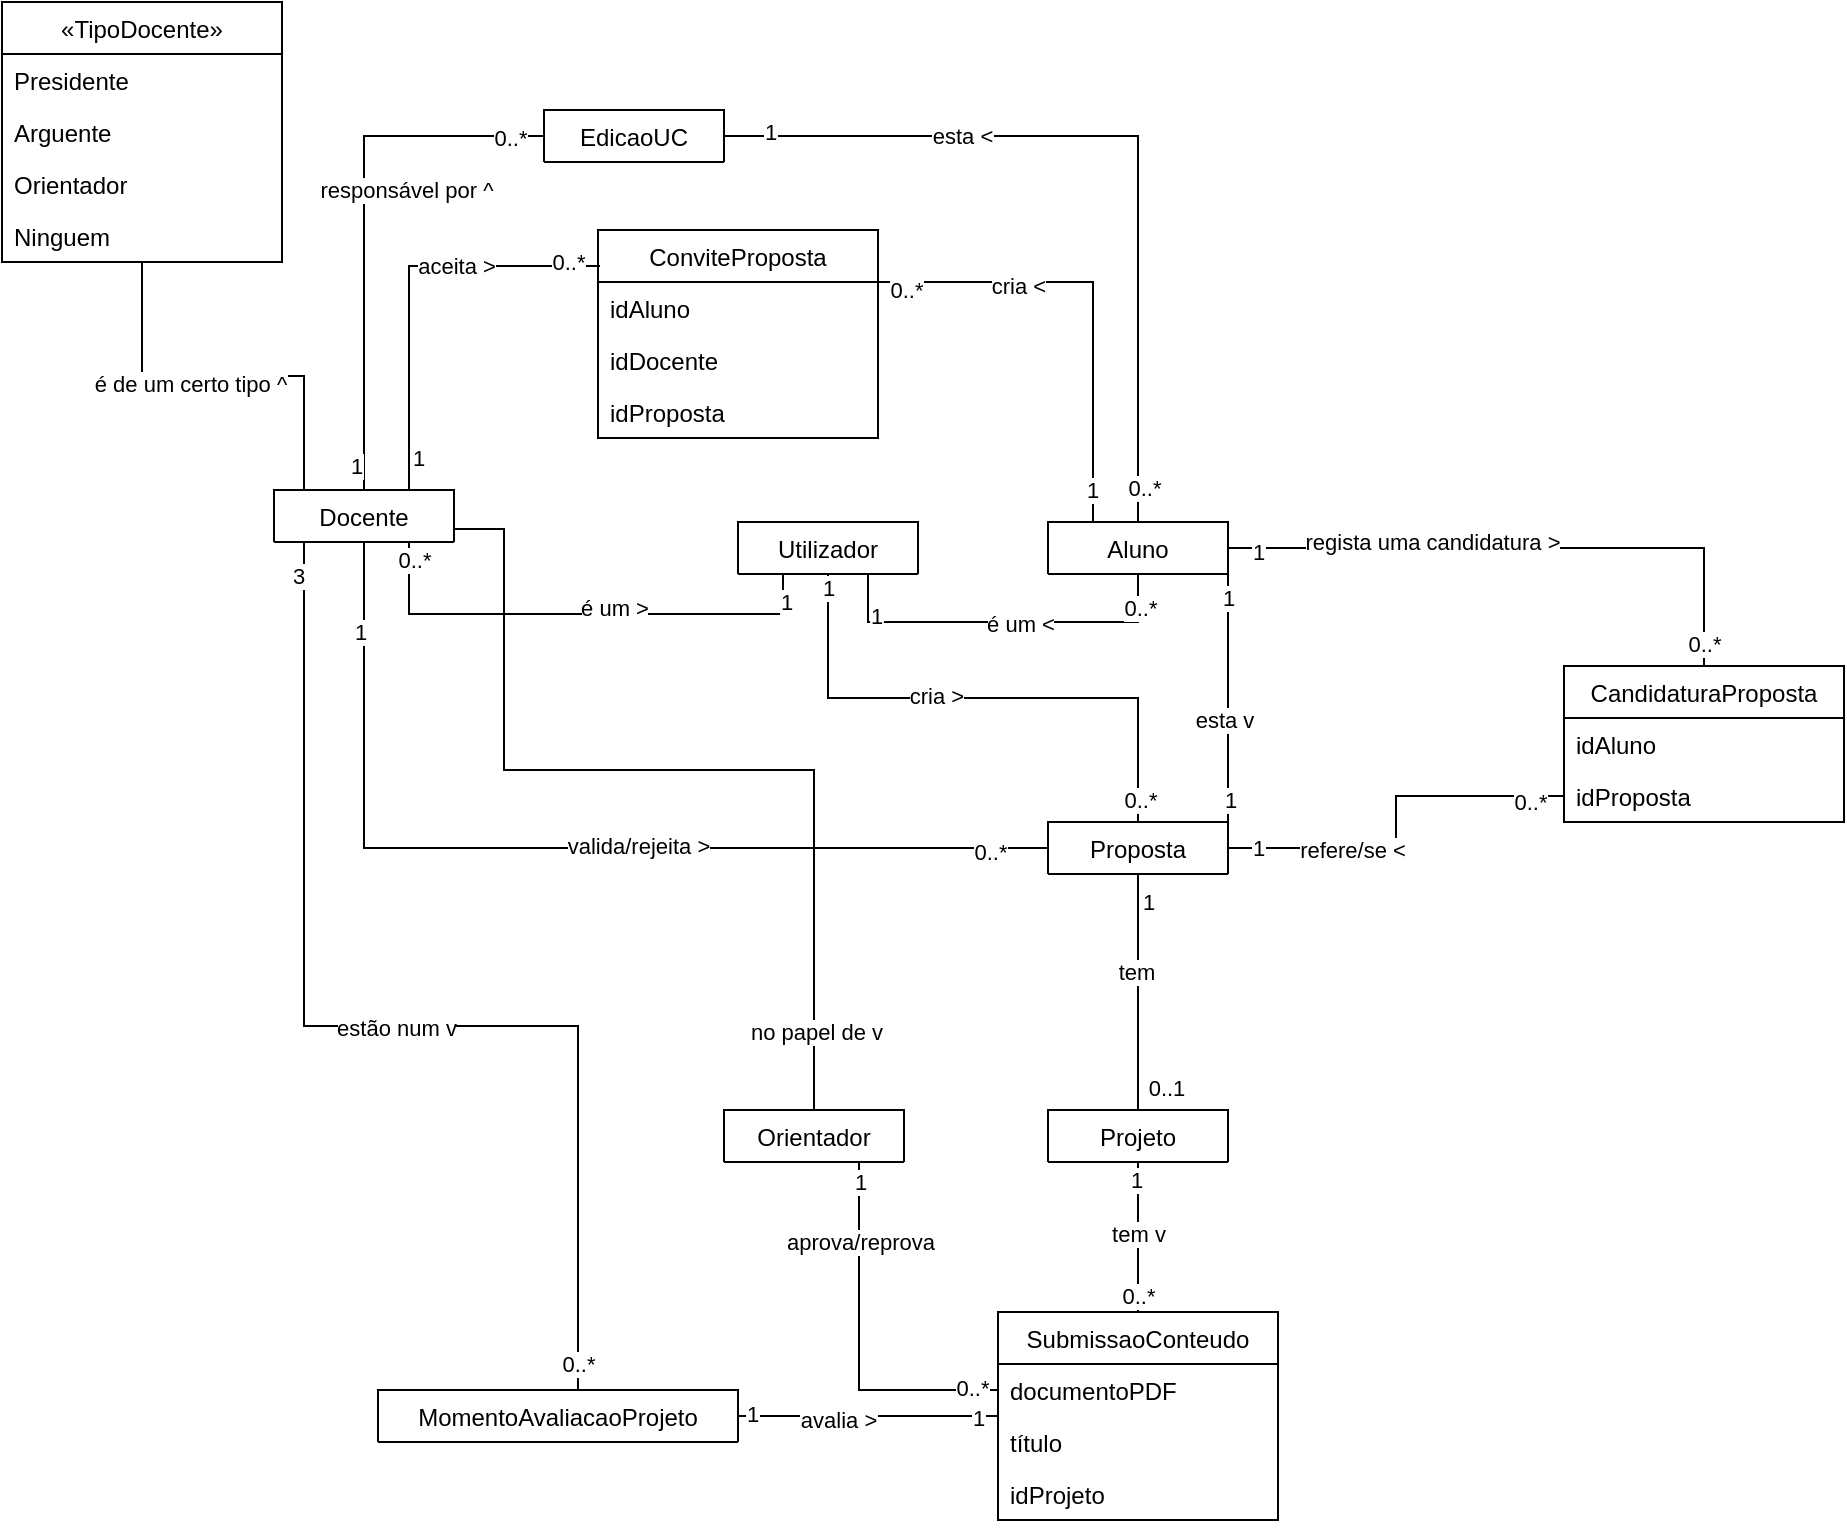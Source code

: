 <mxfile version="19.0.0"><diagram id="ODw53HSgqLxPGC6B8d3J" name="Page-2"><mxGraphModel dx="2381" dy="-672" grid="1" gridSize="10" guides="1" tooltips="1" connect="1" arrows="1" fold="1" page="0" pageScale="1" pageWidth="827" pageHeight="1169" background="#ffffff" math="0" shadow="0"><root><mxCell id="0"/><mxCell id="1" parent="0"/><mxCell id="f_tyniy0Z1bPyX9tqxe1-1" value="EdicaoUC" style="swimlane;fontStyle=0;childLayout=stackLayout;horizontal=1;startSize=26;fillColor=none;horizontalStack=0;resizeParent=1;resizeParentMax=0;resizeLast=0;collapsible=1;marginBottom=0;" vertex="1" collapsed="1" parent="1"><mxGeometry x="-580" y="1300" width="90" height="26" as="geometry"><mxRectangle x="-600" y="1360" width="140" height="104" as="alternateBounds"/></mxGeometry></mxCell><mxCell id="f_tyniy0Z1bPyX9tqxe1-2" value="+ field: type" style="text;strokeColor=none;fillColor=none;align=left;verticalAlign=top;spacingLeft=4;spacingRight=4;overflow=hidden;rotatable=0;points=[[0,0.5],[1,0.5]];portConstraint=eastwest;" vertex="1" parent="f_tyniy0Z1bPyX9tqxe1-1"><mxGeometry y="26" width="140" height="26" as="geometry"/></mxCell><mxCell id="f_tyniy0Z1bPyX9tqxe1-3" value="+ field: type" style="text;strokeColor=none;fillColor=none;align=left;verticalAlign=top;spacingLeft=4;spacingRight=4;overflow=hidden;rotatable=0;points=[[0,0.5],[1,0.5]];portConstraint=eastwest;" vertex="1" parent="f_tyniy0Z1bPyX9tqxe1-1"><mxGeometry y="52" width="140" height="26" as="geometry"/></mxCell><mxCell id="f_tyniy0Z1bPyX9tqxe1-4" value="+ field: type" style="text;strokeColor=none;fillColor=none;align=left;verticalAlign=top;spacingLeft=4;spacingRight=4;overflow=hidden;rotatable=0;points=[[0,0.5],[1,0.5]];portConstraint=eastwest;" vertex="1" parent="f_tyniy0Z1bPyX9tqxe1-1"><mxGeometry y="78" width="140" height="26" as="geometry"/></mxCell><mxCell id="f_tyniy0Z1bPyX9tqxe1-5" style="edgeStyle=orthogonalEdgeStyle;rounded=0;orthogonalLoop=1;jettySize=auto;html=1;exitX=0.5;exitY=1;exitDx=0;exitDy=0;entryX=0.5;entryY=0;entryDx=0;entryDy=0;endArrow=none;endFill=0;" edge="1" parent="1" source="f_tyniy0Z1bPyX9tqxe1-12" target="f_tyniy0Z1bPyX9tqxe1-19"><mxGeometry relative="1" as="geometry"/></mxCell><mxCell id="f_tyniy0Z1bPyX9tqxe1-6" value="0..*" style="edgeLabel;html=1;align=center;verticalAlign=middle;resizable=0;points=[];" vertex="1" connectable="0" parent="f_tyniy0Z1bPyX9tqxe1-5"><mxGeometry x="0.916" y="1" relative="1" as="geometry"><mxPoint as="offset"/></mxGeometry></mxCell><mxCell id="f_tyniy0Z1bPyX9tqxe1-7" value="1" style="edgeLabel;html=1;align=center;verticalAlign=middle;resizable=0;points=[];" vertex="1" connectable="0" parent="f_tyniy0Z1bPyX9tqxe1-5"><mxGeometry x="-0.949" relative="1" as="geometry"><mxPoint as="offset"/></mxGeometry></mxCell><mxCell id="f_tyniy0Z1bPyX9tqxe1-8" value="cria &amp;gt;" style="edgeLabel;html=1;align=center;verticalAlign=middle;resizable=0;points=[];" vertex="1" connectable="0" parent="f_tyniy0Z1bPyX9tqxe1-5"><mxGeometry x="-0.173" y="1" relative="1" as="geometry"><mxPoint as="offset"/></mxGeometry></mxCell><mxCell id="f_tyniy0Z1bPyX9tqxe1-9" style="edgeStyle=orthogonalEdgeStyle;rounded=0;orthogonalLoop=1;jettySize=auto;html=1;exitX=0.25;exitY=1;exitDx=0;exitDy=0;entryX=0.75;entryY=1;entryDx=0;entryDy=0;endArrow=none;endFill=0;" edge="1" parent="1" source="f_tyniy0Z1bPyX9tqxe1-12" target="f_tyniy0Z1bPyX9tqxe1-42"><mxGeometry relative="1" as="geometry"/></mxCell><mxCell id="f_tyniy0Z1bPyX9tqxe1-10" value="0..*" style="edgeLabel;html=1;align=center;verticalAlign=middle;resizable=0;points=[];" vertex="1" connectable="0" parent="f_tyniy0Z1bPyX9tqxe1-9"><mxGeometry x="0.931" y="-2" relative="1" as="geometry"><mxPoint as="offset"/></mxGeometry></mxCell><mxCell id="f_tyniy0Z1bPyX9tqxe1-11" value="1" style="edgeLabel;html=1;align=center;verticalAlign=middle;resizable=0;points=[];" vertex="1" connectable="0" parent="f_tyniy0Z1bPyX9tqxe1-9"><mxGeometry x="-0.885" y="1" relative="1" as="geometry"><mxPoint as="offset"/></mxGeometry></mxCell><mxCell id="4tEnYNPIRffb4klg-H3z-65" value="é um &amp;gt;" style="edgeLabel;html=1;align=center;verticalAlign=middle;resizable=0;points=[];" vertex="1" connectable="0" parent="f_tyniy0Z1bPyX9tqxe1-9"><mxGeometry x="-0.135" y="-3" relative="1" as="geometry"><mxPoint as="offset"/></mxGeometry></mxCell><mxCell id="f_tyniy0Z1bPyX9tqxe1-12" value="Utilizador" style="swimlane;fontStyle=0;childLayout=stackLayout;horizontal=1;startSize=26;fillColor=none;horizontalStack=0;resizeParent=1;resizeParentMax=0;resizeLast=0;collapsible=1;marginBottom=0;" vertex="1" collapsed="1" parent="1"><mxGeometry x="-483" y="1506" width="90" height="26" as="geometry"><mxRectangle x="-600" y="1360" width="140" height="104" as="alternateBounds"/></mxGeometry></mxCell><mxCell id="f_tyniy0Z1bPyX9tqxe1-13" value="+ field: type" style="text;strokeColor=none;fillColor=none;align=left;verticalAlign=top;spacingLeft=4;spacingRight=4;overflow=hidden;rotatable=0;points=[[0,0.5],[1,0.5]];portConstraint=eastwest;" vertex="1" parent="f_tyniy0Z1bPyX9tqxe1-12"><mxGeometry y="26" width="140" height="26" as="geometry"/></mxCell><mxCell id="f_tyniy0Z1bPyX9tqxe1-14" value="+ field: type" style="text;strokeColor=none;fillColor=none;align=left;verticalAlign=top;spacingLeft=4;spacingRight=4;overflow=hidden;rotatable=0;points=[[0,0.5],[1,0.5]];portConstraint=eastwest;" vertex="1" parent="f_tyniy0Z1bPyX9tqxe1-12"><mxGeometry y="52" width="140" height="26" as="geometry"/></mxCell><mxCell id="f_tyniy0Z1bPyX9tqxe1-15" value="+ field: type" style="text;strokeColor=none;fillColor=none;align=left;verticalAlign=top;spacingLeft=4;spacingRight=4;overflow=hidden;rotatable=0;points=[[0,0.5],[1,0.5]];portConstraint=eastwest;" vertex="1" parent="f_tyniy0Z1bPyX9tqxe1-12"><mxGeometry y="78" width="140" height="26" as="geometry"/></mxCell><mxCell id="f_tyniy0Z1bPyX9tqxe1-16" style="edgeStyle=orthogonalEdgeStyle;rounded=0;orthogonalLoop=1;jettySize=auto;html=1;exitX=0.5;exitY=1;exitDx=0;exitDy=0;entryX=0.5;entryY=0;entryDx=0;entryDy=0;endArrow=none;endFill=0;" edge="1" parent="1" source="f_tyniy0Z1bPyX9tqxe1-19" target="f_tyniy0Z1bPyX9tqxe1-23"><mxGeometry relative="1" as="geometry"/></mxCell><mxCell id="f_tyniy0Z1bPyX9tqxe1-17" value="0..1" style="edgeLabel;html=1;align=center;verticalAlign=middle;resizable=0;points=[];" vertex="1" connectable="0" parent="f_tyniy0Z1bPyX9tqxe1-16"><mxGeometry x="0.673" y="1" relative="1" as="geometry"><mxPoint x="13" y="8" as="offset"/></mxGeometry></mxCell><mxCell id="f_tyniy0Z1bPyX9tqxe1-18" value="1" style="edgeLabel;html=1;align=center;verticalAlign=middle;resizable=0;points=[];" vertex="1" connectable="0" parent="f_tyniy0Z1bPyX9tqxe1-16"><mxGeometry x="-0.77" y="1" relative="1" as="geometry"><mxPoint x="4" as="offset"/></mxGeometry></mxCell><mxCell id="4tEnYNPIRffb4klg-H3z-45" value="tem" style="edgeLabel;html=1;align=center;verticalAlign=middle;resizable=0;points=[];" vertex="1" connectable="0" parent="f_tyniy0Z1bPyX9tqxe1-16"><mxGeometry x="-0.181" y="-1" relative="1" as="geometry"><mxPoint as="offset"/></mxGeometry></mxCell><mxCell id="f_tyniy0Z1bPyX9tqxe1-19" value="Proposta" style="swimlane;fontStyle=0;childLayout=stackLayout;horizontal=1;startSize=26;fillColor=none;horizontalStack=0;resizeParent=1;resizeParentMax=0;resizeLast=0;collapsible=1;marginBottom=0;" vertex="1" collapsed="1" parent="1"><mxGeometry x="-328" y="1656" width="90" height="26" as="geometry"><mxRectangle x="-600" y="1360" width="140" height="104" as="alternateBounds"/></mxGeometry></mxCell><mxCell id="f_tyniy0Z1bPyX9tqxe1-20" value="+ field: type" style="text;strokeColor=none;fillColor=none;align=left;verticalAlign=top;spacingLeft=4;spacingRight=4;overflow=hidden;rotatable=0;points=[[0,0.5],[1,0.5]];portConstraint=eastwest;" vertex="1" parent="f_tyniy0Z1bPyX9tqxe1-19"><mxGeometry y="26" width="140" height="26" as="geometry"/></mxCell><mxCell id="f_tyniy0Z1bPyX9tqxe1-21" value="+ field: type" style="text;strokeColor=none;fillColor=none;align=left;verticalAlign=top;spacingLeft=4;spacingRight=4;overflow=hidden;rotatable=0;points=[[0,0.5],[1,0.5]];portConstraint=eastwest;" vertex="1" parent="f_tyniy0Z1bPyX9tqxe1-19"><mxGeometry y="52" width="140" height="26" as="geometry"/></mxCell><mxCell id="f_tyniy0Z1bPyX9tqxe1-22" value="+ field: type" style="text;strokeColor=none;fillColor=none;align=left;verticalAlign=top;spacingLeft=4;spacingRight=4;overflow=hidden;rotatable=0;points=[[0,0.5],[1,0.5]];portConstraint=eastwest;" vertex="1" parent="f_tyniy0Z1bPyX9tqxe1-19"><mxGeometry y="78" width="140" height="26" as="geometry"/></mxCell><mxCell id="f_tyniy0Z1bPyX9tqxe1-23" value="Projeto" style="swimlane;fontStyle=0;childLayout=stackLayout;horizontal=1;startSize=26;fillColor=none;horizontalStack=0;resizeParent=1;resizeParentMax=0;resizeLast=0;collapsible=1;marginBottom=0;" vertex="1" collapsed="1" parent="1"><mxGeometry x="-328" y="1800" width="90" height="26" as="geometry"><mxRectangle x="-600" y="1360" width="140" height="104" as="alternateBounds"/></mxGeometry></mxCell><mxCell id="f_tyniy0Z1bPyX9tqxe1-24" value="+ field: type" style="text;strokeColor=none;fillColor=none;align=left;verticalAlign=top;spacingLeft=4;spacingRight=4;overflow=hidden;rotatable=0;points=[[0,0.5],[1,0.5]];portConstraint=eastwest;" vertex="1" parent="f_tyniy0Z1bPyX9tqxe1-23"><mxGeometry y="26" width="140" height="26" as="geometry"/></mxCell><mxCell id="f_tyniy0Z1bPyX9tqxe1-25" value="+ field: type" style="text;strokeColor=none;fillColor=none;align=left;verticalAlign=top;spacingLeft=4;spacingRight=4;overflow=hidden;rotatable=0;points=[[0,0.5],[1,0.5]];portConstraint=eastwest;" vertex="1" parent="f_tyniy0Z1bPyX9tqxe1-23"><mxGeometry y="52" width="140" height="26" as="geometry"/></mxCell><mxCell id="f_tyniy0Z1bPyX9tqxe1-26" value="+ field: type" style="text;strokeColor=none;fillColor=none;align=left;verticalAlign=top;spacingLeft=4;spacingRight=4;overflow=hidden;rotatable=0;points=[[0,0.5],[1,0.5]];portConstraint=eastwest;" vertex="1" parent="f_tyniy0Z1bPyX9tqxe1-23"><mxGeometry y="78" width="140" height="26" as="geometry"/></mxCell><mxCell id="f_tyniy0Z1bPyX9tqxe1-27" value="MomentoAvaliacaoProjeto" style="swimlane;fontStyle=0;childLayout=stackLayout;horizontal=1;startSize=26;fillColor=none;horizontalStack=0;resizeParent=1;resizeParentMax=0;resizeLast=0;collapsible=1;marginBottom=0;" vertex="1" collapsed="1" parent="1"><mxGeometry x="-663" y="1940" width="180" height="26" as="geometry"><mxRectangle x="-600" y="1360" width="140" height="104" as="alternateBounds"/></mxGeometry></mxCell><mxCell id="f_tyniy0Z1bPyX9tqxe1-28" value="+ field: type" style="text;strokeColor=none;fillColor=none;align=left;verticalAlign=top;spacingLeft=4;spacingRight=4;overflow=hidden;rotatable=0;points=[[0,0.5],[1,0.5]];portConstraint=eastwest;" vertex="1" parent="f_tyniy0Z1bPyX9tqxe1-27"><mxGeometry y="26" width="140" height="26" as="geometry"/></mxCell><mxCell id="f_tyniy0Z1bPyX9tqxe1-29" value="+ field: type" style="text;strokeColor=none;fillColor=none;align=left;verticalAlign=top;spacingLeft=4;spacingRight=4;overflow=hidden;rotatable=0;points=[[0,0.5],[1,0.5]];portConstraint=eastwest;" vertex="1" parent="f_tyniy0Z1bPyX9tqxe1-27"><mxGeometry y="52" width="140" height="26" as="geometry"/></mxCell><mxCell id="f_tyniy0Z1bPyX9tqxe1-30" value="+ field: type" style="text;strokeColor=none;fillColor=none;align=left;verticalAlign=top;spacingLeft=4;spacingRight=4;overflow=hidden;rotatable=0;points=[[0,0.5],[1,0.5]];portConstraint=eastwest;" vertex="1" parent="f_tyniy0Z1bPyX9tqxe1-27"><mxGeometry y="78" width="140" height="26" as="geometry"/></mxCell><mxCell id="f_tyniy0Z1bPyX9tqxe1-32" style="edgeStyle=orthogonalEdgeStyle;rounded=0;orthogonalLoop=1;jettySize=auto;html=1;exitX=0.5;exitY=0;exitDx=0;exitDy=0;entryX=0;entryY=0.5;entryDx=0;entryDy=0;endArrow=none;endFill=0;" edge="1" parent="1" source="f_tyniy0Z1bPyX9tqxe1-42" target="f_tyniy0Z1bPyX9tqxe1-1"><mxGeometry relative="1" as="geometry"/></mxCell><mxCell id="f_tyniy0Z1bPyX9tqxe1-33" value="1" style="edgeLabel;html=1;align=center;verticalAlign=middle;resizable=0;points=[];" vertex="1" connectable="0" parent="f_tyniy0Z1bPyX9tqxe1-32"><mxGeometry x="-0.91" y="4" relative="1" as="geometry"><mxPoint as="offset"/></mxGeometry></mxCell><mxCell id="f_tyniy0Z1bPyX9tqxe1-34" value="0..*" style="edgeLabel;html=1;align=center;verticalAlign=middle;resizable=0;points=[];" vertex="1" connectable="0" parent="f_tyniy0Z1bPyX9tqxe1-32"><mxGeometry x="0.873" y="-1" relative="1" as="geometry"><mxPoint as="offset"/></mxGeometry></mxCell><mxCell id="4tEnYNPIRffb4klg-H3z-51" value="responsável por ^" style="edgeLabel;html=1;align=center;verticalAlign=middle;resizable=0;points=[];" vertex="1" connectable="0" parent="f_tyniy0Z1bPyX9tqxe1-32"><mxGeometry x="0.482" y="-3" relative="1" as="geometry"><mxPoint y="24" as="offset"/></mxGeometry></mxCell><mxCell id="f_tyniy0Z1bPyX9tqxe1-35" style="edgeStyle=orthogonalEdgeStyle;rounded=0;orthogonalLoop=1;jettySize=auto;html=1;exitX=0.5;exitY=1;exitDx=0;exitDy=0;entryX=0;entryY=0.5;entryDx=0;entryDy=0;endArrow=none;endFill=0;" edge="1" parent="1" source="f_tyniy0Z1bPyX9tqxe1-42" target="f_tyniy0Z1bPyX9tqxe1-19"><mxGeometry relative="1" as="geometry"><mxPoint x="-523" y="1612" as="sourcePoint"/><Array as="points"><mxPoint x="-670" y="1669"/></Array></mxGeometry></mxCell><mxCell id="f_tyniy0Z1bPyX9tqxe1-36" value="valida/rejeita &amp;gt;" style="edgeLabel;html=1;align=center;verticalAlign=middle;resizable=0;points=[];" vertex="1" connectable="0" parent="f_tyniy0Z1bPyX9tqxe1-35"><mxGeometry x="0.169" y="1" relative="1" as="geometry"><mxPoint as="offset"/></mxGeometry></mxCell><mxCell id="f_tyniy0Z1bPyX9tqxe1-37" value="0..*" style="edgeLabel;html=1;align=center;verticalAlign=middle;resizable=0;points=[];" vertex="1" connectable="0" parent="f_tyniy0Z1bPyX9tqxe1-35"><mxGeometry x="0.883" y="-2" relative="1" as="geometry"><mxPoint as="offset"/></mxGeometry></mxCell><mxCell id="f_tyniy0Z1bPyX9tqxe1-38" value="1" style="edgeLabel;html=1;align=center;verticalAlign=middle;resizable=0;points=[];" vertex="1" connectable="0" parent="f_tyniy0Z1bPyX9tqxe1-35"><mxGeometry x="-0.82" y="-2" relative="1" as="geometry"><mxPoint as="offset"/></mxGeometry></mxCell><mxCell id="f_tyniy0Z1bPyX9tqxe1-39" style="edgeStyle=orthogonalEdgeStyle;rounded=0;orthogonalLoop=1;jettySize=auto;html=1;exitX=0.75;exitY=0;exitDx=0;exitDy=0;entryX=0.007;entryY=0.173;entryDx=0;entryDy=0;entryPerimeter=0;endArrow=none;endFill=0;" edge="1" parent="1" source="f_tyniy0Z1bPyX9tqxe1-42" target="f_tyniy0Z1bPyX9tqxe1-69"><mxGeometry relative="1" as="geometry"/></mxCell><mxCell id="f_tyniy0Z1bPyX9tqxe1-40" value="0..*" style="edgeLabel;html=1;align=center;verticalAlign=middle;resizable=0;points=[];" vertex="1" connectable="0" parent="f_tyniy0Z1bPyX9tqxe1-39"><mxGeometry x="0.836" y="2" relative="1" as="geometry"><mxPoint x="1" as="offset"/></mxGeometry></mxCell><mxCell id="f_tyniy0Z1bPyX9tqxe1-41" value="1" style="edgeLabel;html=1;align=center;verticalAlign=middle;resizable=0;points=[];" vertex="1" connectable="0" parent="f_tyniy0Z1bPyX9tqxe1-39"><mxGeometry x="-0.846" y="-3" relative="1" as="geometry"><mxPoint x="1" as="offset"/></mxGeometry></mxCell><mxCell id="4tEnYNPIRffb4klg-H3z-49" value="aceita &amp;gt;" style="edgeLabel;html=1;align=center;verticalAlign=middle;resizable=0;points=[];" vertex="1" connectable="0" parent="f_tyniy0Z1bPyX9tqxe1-39"><mxGeometry x="0.304" relative="1" as="geometry"><mxPoint as="offset"/></mxGeometry></mxCell><mxCell id="4tEnYNPIRffb4klg-H3z-37" style="edgeStyle=orthogonalEdgeStyle;rounded=0;orthogonalLoop=1;jettySize=auto;html=1;endArrow=none;endFill=0;" edge="1" parent="1" source="f_tyniy0Z1bPyX9tqxe1-42" target="f_tyniy0Z1bPyX9tqxe1-27"><mxGeometry relative="1" as="geometry"><Array as="points"><mxPoint x="-700" y="1758"/><mxPoint x="-563" y="1758"/></Array></mxGeometry></mxCell><mxCell id="4tEnYNPIRffb4klg-H3z-38" value="0..*" style="edgeLabel;html=1;align=center;verticalAlign=middle;resizable=0;points=[];" vertex="1" connectable="0" parent="4tEnYNPIRffb4klg-H3z-37"><mxGeometry x="0.952" relative="1" as="geometry"><mxPoint as="offset"/></mxGeometry></mxCell><mxCell id="4tEnYNPIRffb4klg-H3z-39" value="3" style="edgeLabel;html=1;align=center;verticalAlign=middle;resizable=0;points=[];" vertex="1" connectable="0" parent="4tEnYNPIRffb4klg-H3z-37"><mxGeometry x="-0.942" y="-3" relative="1" as="geometry"><mxPoint as="offset"/></mxGeometry></mxCell><mxCell id="4tEnYNPIRffb4klg-H3z-44" value="estão num v" style="edgeLabel;html=1;align=center;verticalAlign=middle;resizable=0;points=[];" vertex="1" connectable="0" parent="4tEnYNPIRffb4klg-H3z-37"><mxGeometry x="0.026" y="-1" relative="1" as="geometry"><mxPoint as="offset"/></mxGeometry></mxCell><mxCell id="4tEnYNPIRffb4klg-H3z-60" style="edgeStyle=orthogonalEdgeStyle;rounded=0;orthogonalLoop=1;jettySize=auto;html=1;exitX=1;exitY=0.75;exitDx=0;exitDy=0;entryX=0;entryY=0;entryDx=0;entryDy=0;endArrow=none;endFill=0;" edge="1" parent="1" source="f_tyniy0Z1bPyX9tqxe1-42" target="4tEnYNPIRffb4klg-H3z-55"><mxGeometry relative="1" as="geometry"><Array as="points"><mxPoint x="-600" y="1510"/><mxPoint x="-600" y="1630"/><mxPoint x="-445" y="1630"/><mxPoint x="-445" y="1800"/></Array></mxGeometry></mxCell><mxCell id="4tEnYNPIRffb4klg-H3z-61" value="no papel de v" style="edgeLabel;html=1;align=center;verticalAlign=middle;resizable=0;points=[];" vertex="1" connectable="0" parent="4tEnYNPIRffb4klg-H3z-60"><mxGeometry x="0.672" y="1" relative="1" as="geometry"><mxPoint as="offset"/></mxGeometry></mxCell><mxCell id="f_tyniy0Z1bPyX9tqxe1-42" value="Docente" style="swimlane;fontStyle=0;childLayout=stackLayout;horizontal=1;startSize=26;fillColor=none;horizontalStack=0;resizeParent=1;resizeParentMax=0;resizeLast=0;collapsible=1;marginBottom=0;" vertex="1" collapsed="1" parent="1"><mxGeometry x="-715" y="1490" width="90" height="26" as="geometry"><mxRectangle x="-600" y="1360" width="140" height="104" as="alternateBounds"/></mxGeometry></mxCell><mxCell id="f_tyniy0Z1bPyX9tqxe1-43" value="+ field: type" style="text;strokeColor=none;fillColor=none;align=left;verticalAlign=top;spacingLeft=4;spacingRight=4;overflow=hidden;rotatable=0;points=[[0,0.5],[1,0.5]];portConstraint=eastwest;" vertex="1" parent="f_tyniy0Z1bPyX9tqxe1-42"><mxGeometry y="26" width="140" height="26" as="geometry"/></mxCell><mxCell id="f_tyniy0Z1bPyX9tqxe1-44" value="+ field: type" style="text;strokeColor=none;fillColor=none;align=left;verticalAlign=top;spacingLeft=4;spacingRight=4;overflow=hidden;rotatable=0;points=[[0,0.5],[1,0.5]];portConstraint=eastwest;" vertex="1" parent="f_tyniy0Z1bPyX9tqxe1-42"><mxGeometry y="52" width="140" height="26" as="geometry"/></mxCell><mxCell id="f_tyniy0Z1bPyX9tqxe1-45" value="+ field: type" style="text;strokeColor=none;fillColor=none;align=left;verticalAlign=top;spacingLeft=4;spacingRight=4;overflow=hidden;rotatable=0;points=[[0,0.5],[1,0.5]];portConstraint=eastwest;" vertex="1" parent="f_tyniy0Z1bPyX9tqxe1-42"><mxGeometry y="78" width="140" height="26" as="geometry"/></mxCell><mxCell id="f_tyniy0Z1bPyX9tqxe1-46" style="edgeStyle=orthogonalEdgeStyle;rounded=0;orthogonalLoop=1;jettySize=auto;html=1;endArrow=none;endFill=0;" edge="1" parent="1" source="f_tyniy0Z1bPyX9tqxe1-59" target="f_tyniy0Z1bPyX9tqxe1-12"><mxGeometry relative="1" as="geometry"><Array as="points"><mxPoint x="-283" y="1556"/><mxPoint x="-418" y="1556"/></Array></mxGeometry></mxCell><mxCell id="f_tyniy0Z1bPyX9tqxe1-47" value="1" style="edgeLabel;html=1;align=center;verticalAlign=middle;resizable=0;points=[];" vertex="1" connectable="0" parent="f_tyniy0Z1bPyX9tqxe1-46"><mxGeometry x="0.771" y="-4" relative="1" as="geometry"><mxPoint as="offset"/></mxGeometry></mxCell><mxCell id="f_tyniy0Z1bPyX9tqxe1-48" value="0..*" style="edgeLabel;html=1;align=center;verticalAlign=middle;resizable=0;points=[];" vertex="1" connectable="0" parent="f_tyniy0Z1bPyX9tqxe1-46"><mxGeometry x="-0.822" y="1" relative="1" as="geometry"><mxPoint as="offset"/></mxGeometry></mxCell><mxCell id="4tEnYNPIRffb4klg-H3z-70" value="é um &amp;lt;" style="edgeLabel;html=1;align=center;verticalAlign=middle;resizable=0;points=[];" vertex="1" connectable="0" parent="f_tyniy0Z1bPyX9tqxe1-46"><mxGeometry x="-0.093" y="1" relative="1" as="geometry"><mxPoint as="offset"/></mxGeometry></mxCell><mxCell id="f_tyniy0Z1bPyX9tqxe1-49" style="edgeStyle=orthogonalEdgeStyle;rounded=0;orthogonalLoop=1;jettySize=auto;html=1;exitX=0.5;exitY=0;exitDx=0;exitDy=0;entryX=1;entryY=0.5;entryDx=0;entryDy=0;endArrow=none;endFill=0;" edge="1" parent="1" source="f_tyniy0Z1bPyX9tqxe1-59" target="f_tyniy0Z1bPyX9tqxe1-1"><mxGeometry relative="1" as="geometry"/></mxCell><mxCell id="f_tyniy0Z1bPyX9tqxe1-50" value="1" style="edgeLabel;html=1;align=center;verticalAlign=middle;resizable=0;points=[];" vertex="1" connectable="0" parent="f_tyniy0Z1bPyX9tqxe1-49"><mxGeometry x="0.886" y="-2" relative="1" as="geometry"><mxPoint as="offset"/></mxGeometry></mxCell><mxCell id="f_tyniy0Z1bPyX9tqxe1-51" value="0..*" style="edgeLabel;html=1;align=center;verticalAlign=middle;resizable=0;points=[];" vertex="1" connectable="0" parent="f_tyniy0Z1bPyX9tqxe1-49"><mxGeometry x="-0.915" y="-3" relative="1" as="geometry"><mxPoint as="offset"/></mxGeometry></mxCell><mxCell id="4tEnYNPIRffb4klg-H3z-50" value="esta &amp;lt;" style="edgeLabel;html=1;align=center;verticalAlign=middle;resizable=0;points=[];" vertex="1" connectable="0" parent="f_tyniy0Z1bPyX9tqxe1-49"><mxGeometry x="0.408" relative="1" as="geometry"><mxPoint as="offset"/></mxGeometry></mxCell><mxCell id="f_tyniy0Z1bPyX9tqxe1-52" style="edgeStyle=orthogonalEdgeStyle;rounded=0;orthogonalLoop=1;jettySize=auto;html=1;exitX=1;exitY=1;exitDx=0;exitDy=0;entryX=1;entryY=0;entryDx=0;entryDy=0;endArrow=none;endFill=0;" edge="1" parent="1" source="f_tyniy0Z1bPyX9tqxe1-59" target="f_tyniy0Z1bPyX9tqxe1-19"><mxGeometry relative="1" as="geometry"/></mxCell><mxCell id="f_tyniy0Z1bPyX9tqxe1-53" value="esta v" style="edgeLabel;html=1;align=center;verticalAlign=middle;resizable=0;points=[];" vertex="1" connectable="0" parent="f_tyniy0Z1bPyX9tqxe1-52"><mxGeometry x="0.17" y="-2" relative="1" as="geometry"><mxPoint as="offset"/></mxGeometry></mxCell><mxCell id="f_tyniy0Z1bPyX9tqxe1-54" value="1" style="edgeLabel;html=1;align=center;verticalAlign=middle;resizable=0;points=[];" vertex="1" connectable="0" parent="f_tyniy0Z1bPyX9tqxe1-52"><mxGeometry x="0.826" y="1" relative="1" as="geometry"><mxPoint as="offset"/></mxGeometry></mxCell><mxCell id="f_tyniy0Z1bPyX9tqxe1-55" value="1" style="edgeLabel;html=1;align=center;verticalAlign=middle;resizable=0;points=[];" vertex="1" connectable="0" parent="f_tyniy0Z1bPyX9tqxe1-52"><mxGeometry x="-0.809" relative="1" as="geometry"><mxPoint as="offset"/></mxGeometry></mxCell><mxCell id="f_tyniy0Z1bPyX9tqxe1-56" style="edgeStyle=orthogonalEdgeStyle;rounded=0;orthogonalLoop=1;jettySize=auto;html=1;exitX=0.25;exitY=0;exitDx=0;exitDy=0;entryX=1;entryY=0.25;entryDx=0;entryDy=0;endArrow=none;endFill=0;" edge="1" parent="1" source="f_tyniy0Z1bPyX9tqxe1-59" target="f_tyniy0Z1bPyX9tqxe1-69"><mxGeometry relative="1" as="geometry"/></mxCell><mxCell id="f_tyniy0Z1bPyX9tqxe1-57" value="0..*" style="edgeLabel;html=1;align=center;verticalAlign=middle;resizable=0;points=[];" vertex="1" connectable="0" parent="f_tyniy0Z1bPyX9tqxe1-56"><mxGeometry x="0.877" y="4" relative="1" as="geometry"><mxPoint as="offset"/></mxGeometry></mxCell><mxCell id="f_tyniy0Z1bPyX9tqxe1-58" value="1" style="edgeLabel;html=1;align=center;verticalAlign=middle;resizable=0;points=[];" vertex="1" connectable="0" parent="f_tyniy0Z1bPyX9tqxe1-56"><mxGeometry x="-0.859" y="2" relative="1" as="geometry"><mxPoint x="1" as="offset"/></mxGeometry></mxCell><mxCell id="4tEnYNPIRffb4klg-H3z-48" value="cria &amp;lt;" style="edgeLabel;html=1;align=center;verticalAlign=middle;resizable=0;points=[];" vertex="1" connectable="0" parent="f_tyniy0Z1bPyX9tqxe1-56"><mxGeometry x="0.388" y="2" relative="1" as="geometry"><mxPoint as="offset"/></mxGeometry></mxCell><mxCell id="4tEnYNPIRffb4klg-H3z-11" style="edgeStyle=orthogonalEdgeStyle;rounded=0;orthogonalLoop=1;jettySize=auto;html=1;exitX=1;exitY=0.5;exitDx=0;exitDy=0;entryX=0.5;entryY=0;entryDx=0;entryDy=0;endArrow=none;endFill=0;" edge="1" parent="1" source="f_tyniy0Z1bPyX9tqxe1-59" target="4tEnYNPIRffb4klg-H3z-7"><mxGeometry relative="1" as="geometry"/></mxCell><mxCell id="4tEnYNPIRffb4klg-H3z-15" value="0..*" style="edgeLabel;html=1;align=center;verticalAlign=middle;resizable=0;points=[];" vertex="1" connectable="0" parent="4tEnYNPIRffb4klg-H3z-11"><mxGeometry x="0.925" relative="1" as="geometry"><mxPoint as="offset"/></mxGeometry></mxCell><mxCell id="4tEnYNPIRffb4klg-H3z-17" value="1" style="edgeLabel;html=1;align=center;verticalAlign=middle;resizable=0;points=[];" vertex="1" connectable="0" parent="4tEnYNPIRffb4klg-H3z-11"><mxGeometry x="-0.899" y="-2" relative="1" as="geometry"><mxPoint as="offset"/></mxGeometry></mxCell><mxCell id="4tEnYNPIRffb4klg-H3z-46" value="regista uma candidatura &amp;gt;" style="edgeLabel;html=1;align=center;verticalAlign=middle;resizable=0;points=[];" vertex="1" connectable="0" parent="4tEnYNPIRffb4klg-H3z-11"><mxGeometry x="-0.318" y="3" relative="1" as="geometry"><mxPoint as="offset"/></mxGeometry></mxCell><mxCell id="f_tyniy0Z1bPyX9tqxe1-59" value="Aluno" style="swimlane;fontStyle=0;childLayout=stackLayout;horizontal=1;startSize=26;fillColor=none;horizontalStack=0;resizeParent=1;resizeParentMax=0;resizeLast=0;collapsible=1;marginBottom=0;" vertex="1" collapsed="1" parent="1"><mxGeometry x="-328" y="1506" width="90" height="26" as="geometry"><mxRectangle x="-600" y="1360" width="140" height="104" as="alternateBounds"/></mxGeometry></mxCell><mxCell id="f_tyniy0Z1bPyX9tqxe1-60" value="+ field: type" style="text;strokeColor=none;fillColor=none;align=left;verticalAlign=top;spacingLeft=4;spacingRight=4;overflow=hidden;rotatable=0;points=[[0,0.5],[1,0.5]];portConstraint=eastwest;" vertex="1" parent="f_tyniy0Z1bPyX9tqxe1-59"><mxGeometry y="26" width="140" height="26" as="geometry"/></mxCell><mxCell id="f_tyniy0Z1bPyX9tqxe1-61" value="+ field: type" style="text;strokeColor=none;fillColor=none;align=left;verticalAlign=top;spacingLeft=4;spacingRight=4;overflow=hidden;rotatable=0;points=[[0,0.5],[1,0.5]];portConstraint=eastwest;" vertex="1" parent="f_tyniy0Z1bPyX9tqxe1-59"><mxGeometry y="52" width="140" height="26" as="geometry"/></mxCell><mxCell id="f_tyniy0Z1bPyX9tqxe1-62" value="+ field: type" style="text;strokeColor=none;fillColor=none;align=left;verticalAlign=top;spacingLeft=4;spacingRight=4;overflow=hidden;rotatable=0;points=[[0,0.5],[1,0.5]];portConstraint=eastwest;" vertex="1" parent="f_tyniy0Z1bPyX9tqxe1-59"><mxGeometry y="78" width="140" height="26" as="geometry"/></mxCell><mxCell id="4tEnYNPIRffb4klg-H3z-36" style="edgeStyle=orthogonalEdgeStyle;rounded=0;orthogonalLoop=1;jettySize=auto;html=1;endArrow=none;endFill=0;" edge="1" parent="1" source="f_tyniy0Z1bPyX9tqxe1-63" target="f_tyniy0Z1bPyX9tqxe1-42"><mxGeometry relative="1" as="geometry"><Array as="points"><mxPoint x="-781" y="1433"/><mxPoint x="-700" y="1433"/></Array></mxGeometry></mxCell><mxCell id="4tEnYNPIRffb4klg-H3z-52" value="é de um certo tipo ^" style="edgeLabel;html=1;align=center;verticalAlign=middle;resizable=0;points=[];" vertex="1" connectable="0" parent="4tEnYNPIRffb4klg-H3z-36"><mxGeometry x="-0.174" y="-4" relative="1" as="geometry"><mxPoint as="offset"/></mxGeometry></mxCell><mxCell id="f_tyniy0Z1bPyX9tqxe1-63" value="«TipoDocente»" style="swimlane;fontStyle=0;childLayout=stackLayout;horizontal=1;startSize=26;fillColor=none;horizontalStack=0;resizeParent=1;resizeParentMax=0;resizeLast=0;collapsible=1;marginBottom=0;" vertex="1" parent="1"><mxGeometry x="-851" y="1246" width="140" height="130" as="geometry"/></mxCell><mxCell id="f_tyniy0Z1bPyX9tqxe1-64" value="Presidente" style="text;strokeColor=none;fillColor=none;align=left;verticalAlign=top;spacingLeft=4;spacingRight=4;overflow=hidden;rotatable=0;points=[[0,0.5],[1,0.5]];portConstraint=eastwest;" vertex="1" parent="f_tyniy0Z1bPyX9tqxe1-63"><mxGeometry y="26" width="140" height="26" as="geometry"/></mxCell><mxCell id="f_tyniy0Z1bPyX9tqxe1-65" value="Arguente" style="text;strokeColor=none;fillColor=none;align=left;verticalAlign=top;spacingLeft=4;spacingRight=4;overflow=hidden;rotatable=0;points=[[0,0.5],[1,0.5]];portConstraint=eastwest;" vertex="1" parent="f_tyniy0Z1bPyX9tqxe1-63"><mxGeometry y="52" width="140" height="26" as="geometry"/></mxCell><mxCell id="f_tyniy0Z1bPyX9tqxe1-66" value="Orientador" style="text;strokeColor=none;fillColor=none;align=left;verticalAlign=top;spacingLeft=4;spacingRight=4;overflow=hidden;rotatable=0;points=[[0,0.5],[1,0.5]];portConstraint=eastwest;" vertex="1" parent="f_tyniy0Z1bPyX9tqxe1-63"><mxGeometry y="78" width="140" height="26" as="geometry"/></mxCell><mxCell id="f_tyniy0Z1bPyX9tqxe1-67" value="Ninguem" style="text;strokeColor=none;fillColor=none;align=left;verticalAlign=top;spacingLeft=4;spacingRight=4;overflow=hidden;rotatable=0;points=[[0,0.5],[1,0.5]];portConstraint=eastwest;" vertex="1" parent="f_tyniy0Z1bPyX9tqxe1-63"><mxGeometry y="104" width="140" height="26" as="geometry"/></mxCell><mxCell id="f_tyniy0Z1bPyX9tqxe1-68" style="edgeStyle=orthogonalEdgeStyle;rounded=0;orthogonalLoop=1;jettySize=auto;html=1;exitX=0.5;exitY=1;exitDx=0;exitDy=0;endArrow=none;endFill=0;" edge="1" parent="1" source="f_tyniy0Z1bPyX9tqxe1-59" target="f_tyniy0Z1bPyX9tqxe1-59"><mxGeometry relative="1" as="geometry"/></mxCell><mxCell id="f_tyniy0Z1bPyX9tqxe1-69" value="ConviteProposta" style="swimlane;fontStyle=0;childLayout=stackLayout;horizontal=1;startSize=26;fillColor=none;horizontalStack=0;resizeParent=1;resizeParentMax=0;resizeLast=0;collapsible=1;marginBottom=0;" vertex="1" parent="1"><mxGeometry x="-553" y="1360" width="140" height="104" as="geometry"/></mxCell><mxCell id="f_tyniy0Z1bPyX9tqxe1-70" value="idAluno" style="text;strokeColor=none;fillColor=none;align=left;verticalAlign=top;spacingLeft=4;spacingRight=4;overflow=hidden;rotatable=0;points=[[0,0.5],[1,0.5]];portConstraint=eastwest;" vertex="1" parent="f_tyniy0Z1bPyX9tqxe1-69"><mxGeometry y="26" width="140" height="26" as="geometry"/></mxCell><mxCell id="f_tyniy0Z1bPyX9tqxe1-71" value="idDocente" style="text;strokeColor=none;fillColor=none;align=left;verticalAlign=top;spacingLeft=4;spacingRight=4;overflow=hidden;rotatable=0;points=[[0,0.5],[1,0.5]];portConstraint=eastwest;" vertex="1" parent="f_tyniy0Z1bPyX9tqxe1-69"><mxGeometry y="52" width="140" height="26" as="geometry"/></mxCell><mxCell id="f_tyniy0Z1bPyX9tqxe1-72" value="idProposta" style="text;strokeColor=none;fillColor=none;align=left;verticalAlign=top;spacingLeft=4;spacingRight=4;overflow=hidden;rotatable=0;points=[[0,0.5],[1,0.5]];portConstraint=eastwest;" vertex="1" parent="f_tyniy0Z1bPyX9tqxe1-69"><mxGeometry y="78" width="140" height="26" as="geometry"/></mxCell><mxCell id="4tEnYNPIRffb4klg-H3z-7" value="CandidaturaProposta" style="swimlane;fontStyle=0;childLayout=stackLayout;horizontal=1;startSize=26;fillColor=none;horizontalStack=0;resizeParent=1;resizeParentMax=0;resizeLast=0;collapsible=1;marginBottom=0;" vertex="1" parent="1"><mxGeometry x="-70" y="1578" width="140" height="78" as="geometry"/></mxCell><mxCell id="4tEnYNPIRffb4klg-H3z-8" value="idAluno" style="text;strokeColor=none;fillColor=none;align=left;verticalAlign=top;spacingLeft=4;spacingRight=4;overflow=hidden;rotatable=0;points=[[0,0.5],[1,0.5]];portConstraint=eastwest;" vertex="1" parent="4tEnYNPIRffb4klg-H3z-7"><mxGeometry y="26" width="140" height="26" as="geometry"/></mxCell><mxCell id="4tEnYNPIRffb4klg-H3z-9" value="idProposta" style="text;strokeColor=none;fillColor=none;align=left;verticalAlign=top;spacingLeft=4;spacingRight=4;overflow=hidden;rotatable=0;points=[[0,0.5],[1,0.5]];portConstraint=eastwest;" vertex="1" parent="4tEnYNPIRffb4klg-H3z-7"><mxGeometry y="52" width="140" height="26" as="geometry"/></mxCell><mxCell id="4tEnYNPIRffb4klg-H3z-13" style="edgeStyle=orthogonalEdgeStyle;rounded=0;orthogonalLoop=1;jettySize=auto;html=1;exitX=0;exitY=0.5;exitDx=0;exitDy=0;entryX=1;entryY=0.5;entryDx=0;entryDy=0;endArrow=none;endFill=0;" edge="1" parent="1" source="4tEnYNPIRffb4klg-H3z-9" target="f_tyniy0Z1bPyX9tqxe1-19"><mxGeometry relative="1" as="geometry"><mxPoint x="-70" y="1669" as="sourcePoint"/></mxGeometry></mxCell><mxCell id="4tEnYNPIRffb4klg-H3z-14" value="0..*" style="edgeLabel;html=1;align=center;verticalAlign=middle;resizable=0;points=[];" vertex="1" connectable="0" parent="4tEnYNPIRffb4klg-H3z-13"><mxGeometry x="-0.823" y="3" relative="1" as="geometry"><mxPoint as="offset"/></mxGeometry></mxCell><mxCell id="4tEnYNPIRffb4klg-H3z-16" value="1" style="edgeLabel;html=1;align=center;verticalAlign=middle;resizable=0;points=[];" vertex="1" connectable="0" parent="4tEnYNPIRffb4klg-H3z-13"><mxGeometry x="0.845" relative="1" as="geometry"><mxPoint as="offset"/></mxGeometry></mxCell><mxCell id="4tEnYNPIRffb4klg-H3z-47" value="refere/se &amp;lt;" style="edgeLabel;html=1;align=center;verticalAlign=middle;resizable=0;points=[];" vertex="1" connectable="0" parent="4tEnYNPIRffb4klg-H3z-13"><mxGeometry x="0.359" y="4" relative="1" as="geometry"><mxPoint y="-3" as="offset"/></mxGeometry></mxCell><mxCell id="4tEnYNPIRffb4klg-H3z-32" style="edgeStyle=orthogonalEdgeStyle;rounded=0;orthogonalLoop=1;jettySize=auto;html=1;endArrow=none;endFill=0;" edge="1" parent="1" source="4tEnYNPIRffb4klg-H3z-25" target="f_tyniy0Z1bPyX9tqxe1-23"><mxGeometry relative="1" as="geometry"><mxPoint x="-280" y="1840" as="targetPoint"/></mxGeometry></mxCell><mxCell id="4tEnYNPIRffb4klg-H3z-40" value="1" style="edgeLabel;html=1;align=center;verticalAlign=middle;resizable=0;points=[];" vertex="1" connectable="0" parent="4tEnYNPIRffb4klg-H3z-32"><mxGeometry x="0.778" y="1" relative="1" as="geometry"><mxPoint as="offset"/></mxGeometry></mxCell><mxCell id="4tEnYNPIRffb4klg-H3z-41" value="0..*" style="edgeLabel;html=1;align=center;verticalAlign=middle;resizable=0;points=[];" vertex="1" connectable="0" parent="4tEnYNPIRffb4klg-H3z-32"><mxGeometry x="-0.787" relative="1" as="geometry"><mxPoint as="offset"/></mxGeometry></mxCell><mxCell id="4tEnYNPIRffb4klg-H3z-53" value="tem v" style="edgeLabel;html=1;align=center;verticalAlign=middle;resizable=0;points=[];" vertex="1" connectable="0" parent="4tEnYNPIRffb4klg-H3z-32"><mxGeometry x="0.052" relative="1" as="geometry"><mxPoint as="offset"/></mxGeometry></mxCell><mxCell id="4tEnYNPIRffb4klg-H3z-33" style="edgeStyle=orthogonalEdgeStyle;rounded=0;orthogonalLoop=1;jettySize=auto;html=1;endArrow=none;endFill=0;" edge="1" parent="1" source="4tEnYNPIRffb4klg-H3z-25" target="f_tyniy0Z1bPyX9tqxe1-27"><mxGeometry relative="1" as="geometry"/></mxCell><mxCell id="4tEnYNPIRffb4klg-H3z-42" value="1" style="edgeLabel;html=1;align=center;verticalAlign=middle;resizable=0;points=[];" vertex="1" connectable="0" parent="4tEnYNPIRffb4klg-H3z-33"><mxGeometry x="-0.841" y="1" relative="1" as="geometry"><mxPoint as="offset"/></mxGeometry></mxCell><mxCell id="4tEnYNPIRffb4klg-H3z-43" value="1" style="edgeLabel;html=1;align=center;verticalAlign=middle;resizable=0;points=[];" vertex="1" connectable="0" parent="4tEnYNPIRffb4klg-H3z-33"><mxGeometry x="0.892" y="-1" relative="1" as="geometry"><mxPoint as="offset"/></mxGeometry></mxCell><mxCell id="4tEnYNPIRffb4klg-H3z-54" value="avalia &amp;gt;" style="edgeLabel;html=1;align=center;verticalAlign=middle;resizable=0;points=[];" vertex="1" connectable="0" parent="4tEnYNPIRffb4klg-H3z-33"><mxGeometry x="0.231" y="2" relative="1" as="geometry"><mxPoint as="offset"/></mxGeometry></mxCell><mxCell id="4tEnYNPIRffb4klg-H3z-25" value="SubmissaoConteudo" style="swimlane;fontStyle=0;childLayout=stackLayout;horizontal=1;startSize=26;fillColor=none;horizontalStack=0;resizeParent=1;resizeParentMax=0;resizeLast=0;collapsible=1;marginBottom=0;" vertex="1" parent="1"><mxGeometry x="-353" y="1901" width="140" height="104" as="geometry"/></mxCell><mxCell id="4tEnYNPIRffb4klg-H3z-26" value="documentoPDF" style="text;strokeColor=none;fillColor=none;align=left;verticalAlign=top;spacingLeft=4;spacingRight=4;overflow=hidden;rotatable=0;points=[[0,0.5],[1,0.5]];portConstraint=eastwest;" vertex="1" parent="4tEnYNPIRffb4klg-H3z-25"><mxGeometry y="26" width="140" height="26" as="geometry"/></mxCell><mxCell id="4tEnYNPIRffb4klg-H3z-27" value="título" style="text;strokeColor=none;fillColor=none;align=left;verticalAlign=top;spacingLeft=4;spacingRight=4;overflow=hidden;rotatable=0;points=[[0,0.5],[1,0.5]];portConstraint=eastwest;" vertex="1" parent="4tEnYNPIRffb4klg-H3z-25"><mxGeometry y="52" width="140" height="26" as="geometry"/></mxCell><mxCell id="4tEnYNPIRffb4klg-H3z-28" value="idProjeto" style="text;strokeColor=none;fillColor=none;align=left;verticalAlign=top;spacingLeft=4;spacingRight=4;overflow=hidden;rotatable=0;points=[[0,0.5],[1,0.5]];portConstraint=eastwest;" vertex="1" parent="4tEnYNPIRffb4klg-H3z-25"><mxGeometry y="78" width="140" height="26" as="geometry"/></mxCell><mxCell id="4tEnYNPIRffb4klg-H3z-59" style="edgeStyle=orthogonalEdgeStyle;rounded=0;orthogonalLoop=1;jettySize=auto;html=1;exitX=0.75;exitY=1;exitDx=0;exitDy=0;endArrow=none;endFill=0;" edge="1" parent="1" source="4tEnYNPIRffb4klg-H3z-55" target="4tEnYNPIRffb4klg-H3z-26"><mxGeometry relative="1" as="geometry"/></mxCell><mxCell id="4tEnYNPIRffb4klg-H3z-62" value="aprova/reprova" style="edgeLabel;html=1;align=center;verticalAlign=middle;resizable=0;points=[];" vertex="1" connectable="0" parent="4tEnYNPIRffb4klg-H3z-59"><mxGeometry x="-0.572" relative="1" as="geometry"><mxPoint as="offset"/></mxGeometry></mxCell><mxCell id="4tEnYNPIRffb4klg-H3z-63" value="1" style="edgeLabel;html=1;align=center;verticalAlign=middle;resizable=0;points=[];" vertex="1" connectable="0" parent="4tEnYNPIRffb4klg-H3z-59"><mxGeometry x="-0.891" relative="1" as="geometry"><mxPoint as="offset"/></mxGeometry></mxCell><mxCell id="4tEnYNPIRffb4klg-H3z-64" value="0..*" style="edgeLabel;html=1;align=center;verticalAlign=middle;resizable=0;points=[];" vertex="1" connectable="0" parent="4tEnYNPIRffb4klg-H3z-59"><mxGeometry x="0.858" y="1" relative="1" as="geometry"><mxPoint as="offset"/></mxGeometry></mxCell><mxCell id="4tEnYNPIRffb4klg-H3z-55" value="Orientador" style="swimlane;fontStyle=0;childLayout=stackLayout;horizontal=1;startSize=26;fillColor=none;horizontalStack=0;resizeParent=1;resizeParentMax=0;resizeLast=0;collapsible=1;marginBottom=0;" vertex="1" collapsed="1" parent="1"><mxGeometry x="-490" y="1800" width="90" height="26" as="geometry"><mxRectangle x="-600" y="1360" width="140" height="104" as="alternateBounds"/></mxGeometry></mxCell><mxCell id="4tEnYNPIRffb4klg-H3z-56" value="+ field: type" style="text;strokeColor=none;fillColor=none;align=left;verticalAlign=top;spacingLeft=4;spacingRight=4;overflow=hidden;rotatable=0;points=[[0,0.5],[1,0.5]];portConstraint=eastwest;" vertex="1" parent="4tEnYNPIRffb4klg-H3z-55"><mxGeometry y="26" width="140" height="26" as="geometry"/></mxCell><mxCell id="4tEnYNPIRffb4klg-H3z-57" value="+ field: type" style="text;strokeColor=none;fillColor=none;align=left;verticalAlign=top;spacingLeft=4;spacingRight=4;overflow=hidden;rotatable=0;points=[[0,0.5],[1,0.5]];portConstraint=eastwest;" vertex="1" parent="4tEnYNPIRffb4klg-H3z-55"><mxGeometry y="52" width="140" height="26" as="geometry"/></mxCell><mxCell id="4tEnYNPIRffb4klg-H3z-58" value="+ field: type" style="text;strokeColor=none;fillColor=none;align=left;verticalAlign=top;spacingLeft=4;spacingRight=4;overflow=hidden;rotatable=0;points=[[0,0.5],[1,0.5]];portConstraint=eastwest;" vertex="1" parent="4tEnYNPIRffb4klg-H3z-55"><mxGeometry y="78" width="140" height="26" as="geometry"/></mxCell></root></mxGraphModel></diagram></mxfile>